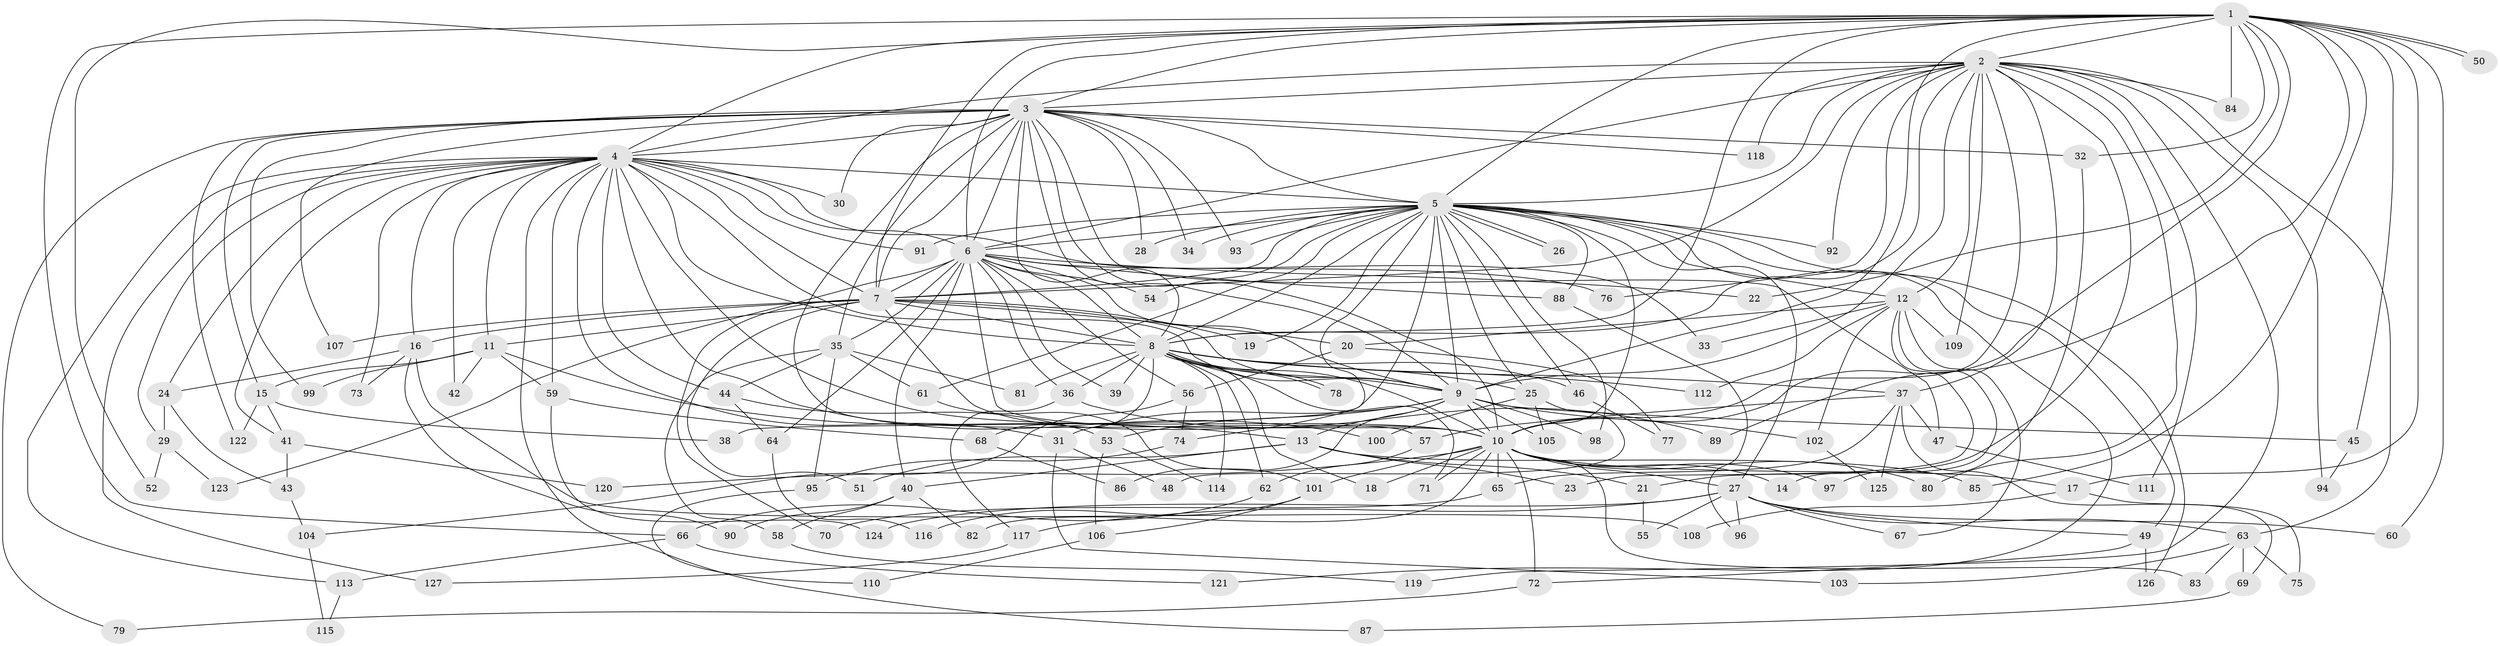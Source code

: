 // Generated by graph-tools (version 1.1) at 2025/13/03/09/25 04:13:59]
// undirected, 127 vertices, 279 edges
graph export_dot {
graph [start="1"]
  node [color=gray90,style=filled];
  1;
  2;
  3;
  4;
  5;
  6;
  7;
  8;
  9;
  10;
  11;
  12;
  13;
  14;
  15;
  16;
  17;
  18;
  19;
  20;
  21;
  22;
  23;
  24;
  25;
  26;
  27;
  28;
  29;
  30;
  31;
  32;
  33;
  34;
  35;
  36;
  37;
  38;
  39;
  40;
  41;
  42;
  43;
  44;
  45;
  46;
  47;
  48;
  49;
  50;
  51;
  52;
  53;
  54;
  55;
  56;
  57;
  58;
  59;
  60;
  61;
  62;
  63;
  64;
  65;
  66;
  67;
  68;
  69;
  70;
  71;
  72;
  73;
  74;
  75;
  76;
  77;
  78;
  79;
  80;
  81;
  82;
  83;
  84;
  85;
  86;
  87;
  88;
  89;
  90;
  91;
  92;
  93;
  94;
  95;
  96;
  97;
  98;
  99;
  100;
  101;
  102;
  103;
  104;
  105;
  106;
  107;
  108;
  109;
  110;
  111;
  112;
  113;
  114;
  115;
  116;
  117;
  118;
  119;
  120;
  121;
  122;
  123;
  124;
  125;
  126;
  127;
  1 -- 2;
  1 -- 3;
  1 -- 4;
  1 -- 5;
  1 -- 6;
  1 -- 7;
  1 -- 8;
  1 -- 9;
  1 -- 10;
  1 -- 17;
  1 -- 22;
  1 -- 32;
  1 -- 45;
  1 -- 50;
  1 -- 50;
  1 -- 52;
  1 -- 60;
  1 -- 66;
  1 -- 84;
  1 -- 85;
  1 -- 89;
  2 -- 3;
  2 -- 4;
  2 -- 5;
  2 -- 6;
  2 -- 7;
  2 -- 8;
  2 -- 9;
  2 -- 10;
  2 -- 12;
  2 -- 21;
  2 -- 37;
  2 -- 63;
  2 -- 76;
  2 -- 80;
  2 -- 84;
  2 -- 92;
  2 -- 94;
  2 -- 109;
  2 -- 111;
  2 -- 118;
  2 -- 119;
  3 -- 4;
  3 -- 5;
  3 -- 6;
  3 -- 7;
  3 -- 8;
  3 -- 9;
  3 -- 10;
  3 -- 15;
  3 -- 28;
  3 -- 30;
  3 -- 32;
  3 -- 34;
  3 -- 35;
  3 -- 47;
  3 -- 57;
  3 -- 79;
  3 -- 93;
  3 -- 99;
  3 -- 107;
  3 -- 118;
  3 -- 122;
  4 -- 5;
  4 -- 6;
  4 -- 7;
  4 -- 8;
  4 -- 9;
  4 -- 10;
  4 -- 11;
  4 -- 16;
  4 -- 24;
  4 -- 29;
  4 -- 30;
  4 -- 31;
  4 -- 33;
  4 -- 41;
  4 -- 42;
  4 -- 44;
  4 -- 59;
  4 -- 73;
  4 -- 87;
  4 -- 91;
  4 -- 100;
  4 -- 113;
  4 -- 127;
  5 -- 6;
  5 -- 7;
  5 -- 8;
  5 -- 9;
  5 -- 10;
  5 -- 12;
  5 -- 19;
  5 -- 25;
  5 -- 26;
  5 -- 26;
  5 -- 27;
  5 -- 28;
  5 -- 34;
  5 -- 38;
  5 -- 46;
  5 -- 49;
  5 -- 54;
  5 -- 61;
  5 -- 74;
  5 -- 88;
  5 -- 91;
  5 -- 92;
  5 -- 93;
  5 -- 98;
  5 -- 121;
  5 -- 126;
  6 -- 7;
  6 -- 8;
  6 -- 9;
  6 -- 10;
  6 -- 22;
  6 -- 35;
  6 -- 36;
  6 -- 39;
  6 -- 40;
  6 -- 54;
  6 -- 56;
  6 -- 64;
  6 -- 76;
  6 -- 88;
  6 -- 123;
  7 -- 8;
  7 -- 9;
  7 -- 10;
  7 -- 11;
  7 -- 16;
  7 -- 19;
  7 -- 20;
  7 -- 51;
  7 -- 70;
  7 -- 107;
  8 -- 9;
  8 -- 10;
  8 -- 18;
  8 -- 25;
  8 -- 36;
  8 -- 37;
  8 -- 39;
  8 -- 46;
  8 -- 62;
  8 -- 68;
  8 -- 71;
  8 -- 78;
  8 -- 78;
  8 -- 81;
  8 -- 112;
  8 -- 114;
  9 -- 10;
  9 -- 13;
  9 -- 31;
  9 -- 45;
  9 -- 53;
  9 -- 86;
  9 -- 98;
  9 -- 102;
  9 -- 105;
  10 -- 14;
  10 -- 17;
  10 -- 18;
  10 -- 27;
  10 -- 65;
  10 -- 71;
  10 -- 72;
  10 -- 80;
  10 -- 82;
  10 -- 83;
  10 -- 97;
  10 -- 101;
  10 -- 120;
  11 -- 13;
  11 -- 15;
  11 -- 42;
  11 -- 59;
  11 -- 99;
  12 -- 14;
  12 -- 20;
  12 -- 23;
  12 -- 33;
  12 -- 67;
  12 -- 102;
  12 -- 109;
  12 -- 112;
  13 -- 21;
  13 -- 23;
  13 -- 40;
  13 -- 51;
  13 -- 85;
  15 -- 38;
  15 -- 41;
  15 -- 122;
  16 -- 24;
  16 -- 73;
  16 -- 90;
  16 -- 108;
  17 -- 75;
  17 -- 108;
  20 -- 56;
  20 -- 77;
  21 -- 55;
  24 -- 29;
  24 -- 43;
  25 -- 48;
  25 -- 100;
  25 -- 105;
  27 -- 49;
  27 -- 55;
  27 -- 60;
  27 -- 63;
  27 -- 67;
  27 -- 96;
  27 -- 117;
  27 -- 124;
  29 -- 52;
  29 -- 123;
  31 -- 48;
  31 -- 103;
  32 -- 97;
  35 -- 44;
  35 -- 58;
  35 -- 61;
  35 -- 81;
  35 -- 95;
  36 -- 89;
  36 -- 117;
  37 -- 47;
  37 -- 57;
  37 -- 65;
  37 -- 69;
  37 -- 125;
  40 -- 58;
  40 -- 82;
  40 -- 90;
  41 -- 43;
  41 -- 120;
  43 -- 104;
  44 -- 53;
  44 -- 64;
  45 -- 94;
  46 -- 77;
  47 -- 111;
  49 -- 72;
  49 -- 126;
  53 -- 106;
  53 -- 114;
  56 -- 74;
  56 -- 104;
  57 -- 62;
  58 -- 119;
  59 -- 68;
  59 -- 124;
  61 -- 101;
  62 -- 66;
  63 -- 69;
  63 -- 75;
  63 -- 83;
  63 -- 103;
  64 -- 116;
  65 -- 70;
  66 -- 113;
  66 -- 121;
  68 -- 86;
  69 -- 87;
  72 -- 79;
  74 -- 95;
  88 -- 96;
  95 -- 110;
  101 -- 106;
  101 -- 116;
  102 -- 125;
  104 -- 115;
  106 -- 110;
  113 -- 115;
  117 -- 127;
}
